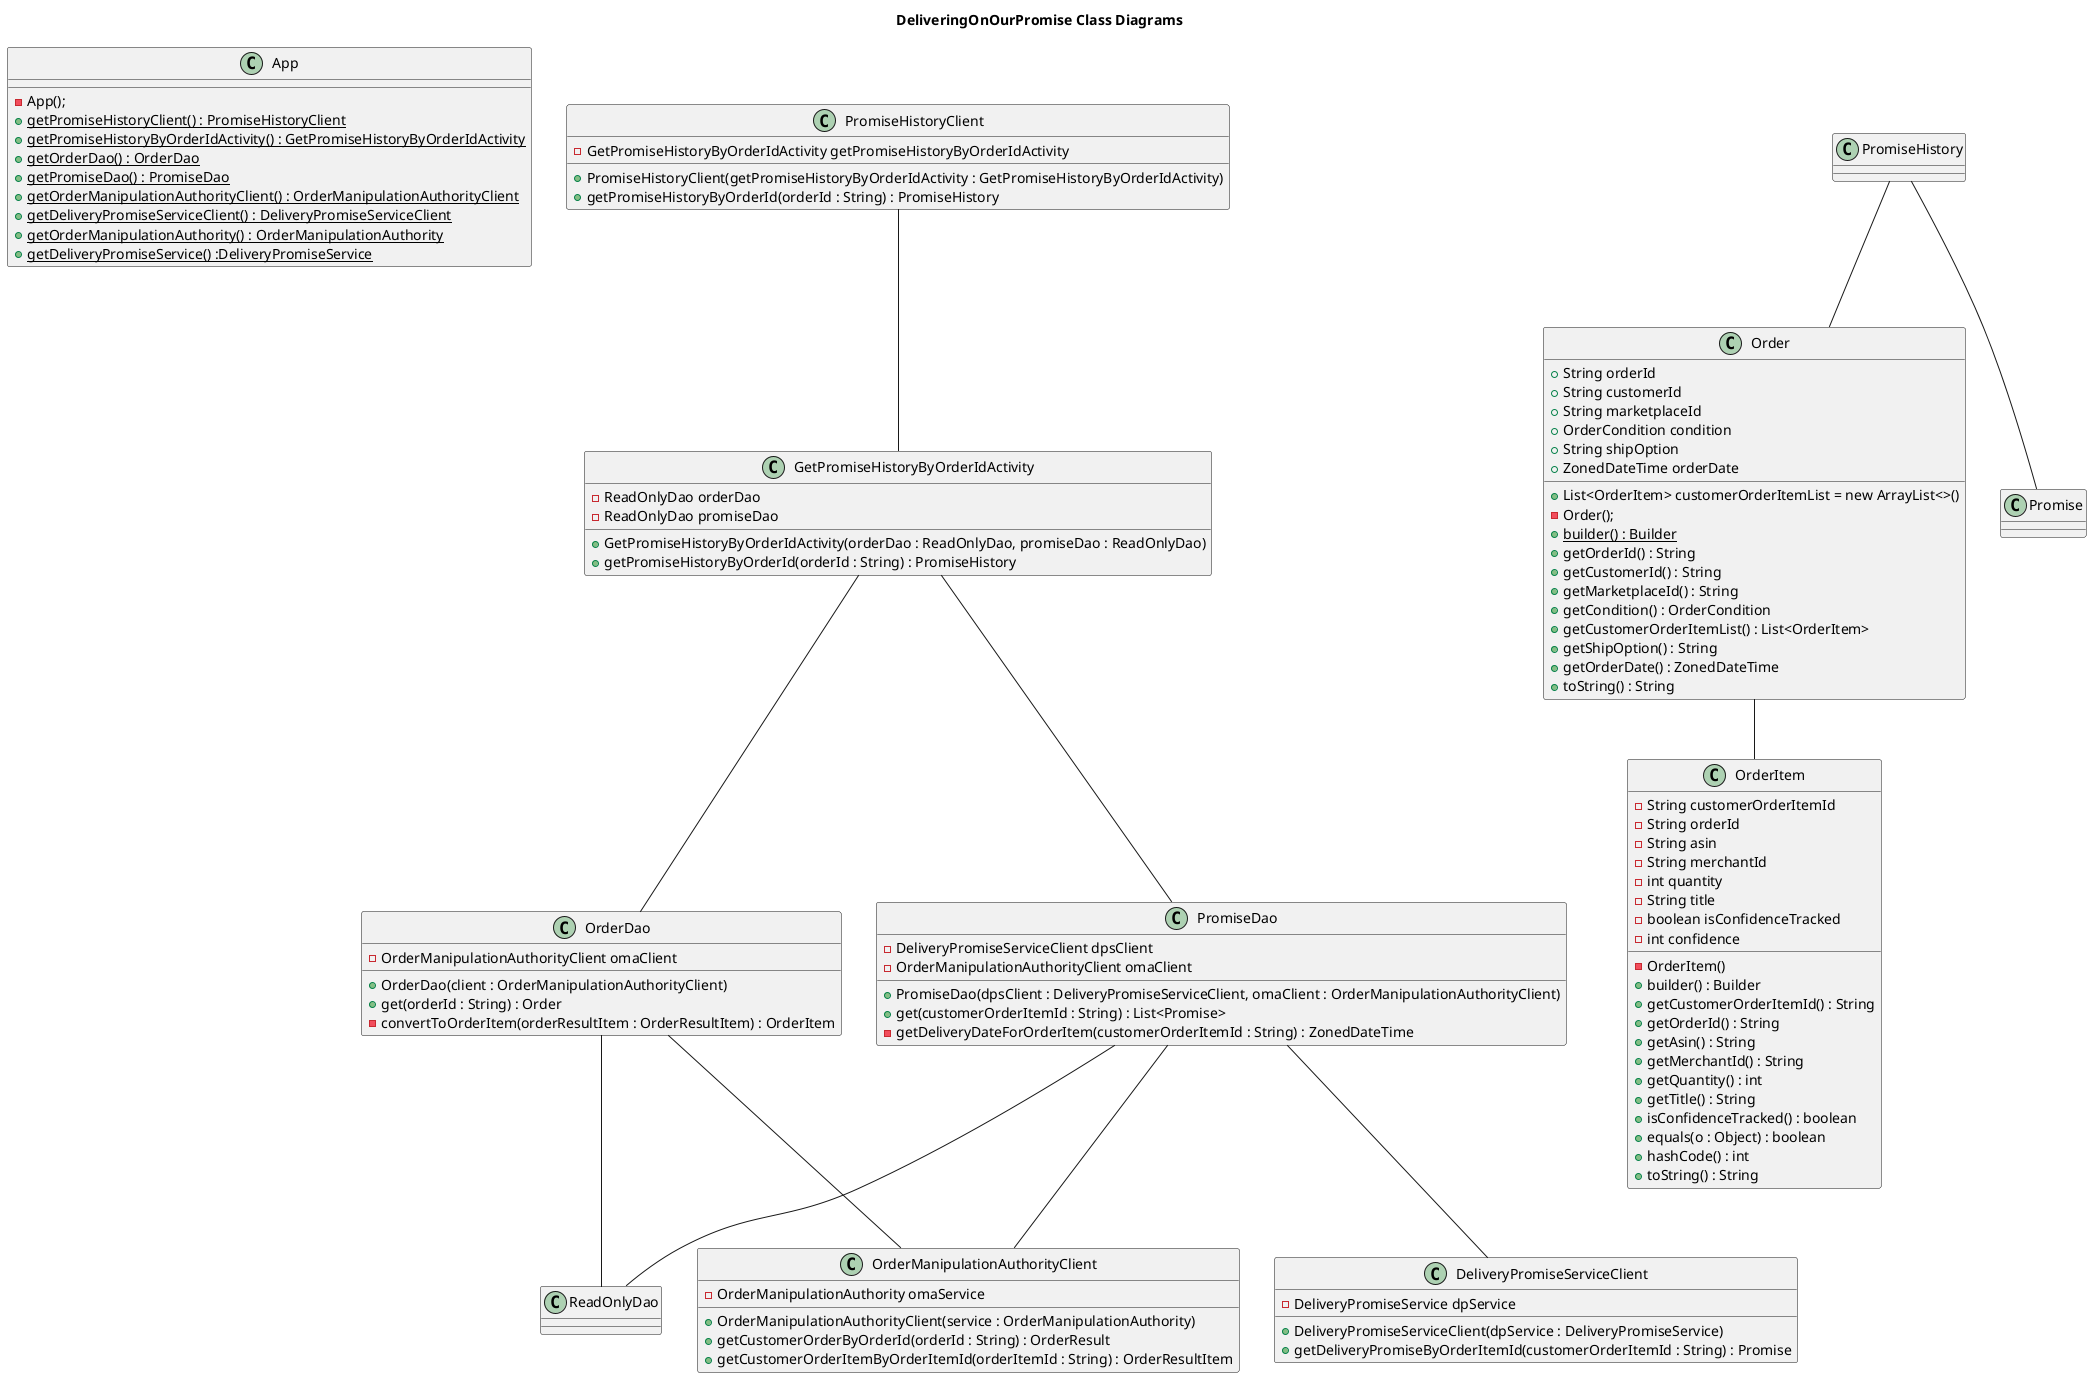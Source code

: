 @startuml
title DeliveringOnOurPromise Class Diagrams

'class Shell{
'    + {static final} String SHOW_FIXTURES_FLAG
'    - {static final} String CONTINUE_PROMPT
'    - {static final} Collection<String> VALID_YES_NO_ANSWERS
'    - {static final} String ORDER_ID_PROMPT
'    - {static final} String UNKNOWN_ORDER_MESSAGE
'    - {static final} String INLINE_PROMPT
'    -PromiseHistoryClient promiseHistoryClient
'    -ATAUserHandler inputHandler
'    +Shell(promiseHistoryClient : PromiseHistoryClient, userHandler : ATAUserHandler)
'    + {static} main(args : String[]) : void
'    handleUserRequest() : String
'    -renderPromiseHistoryTable(promiseHistory : PromiseHistory) : String
'    -renderOrderTable(order : Order) : String
'    userHasAnotherRequest() : boolean
'    -processCommandLineArgs(args : String[]) : void
'    -renderFixtures() : String
'}

class App {
    -App();
    + {static} getPromiseHistoryClient() : PromiseHistoryClient
    + {static} getPromiseHistoryByOrderIdActivity() : GetPromiseHistoryByOrderIdActivity
    + {static} getOrderDao() : OrderDao
    + {static} getPromiseDao() : PromiseDao
    + {static} getOrderManipulationAuthorityClient() : OrderManipulationAuthorityClient
    + {static} getDeliveryPromiseServiceClient() : DeliveryPromiseServiceClient
    + {static} getOrderManipulationAuthority() : OrderManipulationAuthority
    + {static} getDeliveryPromiseService() :DeliveryPromiseService
}

class GetPromiseHistoryByOrderIdActivity{
    -ReadOnlyDao orderDao
    -ReadOnlyDao promiseDao
    +GetPromiseHistoryByOrderIdActivity(orderDao : ReadOnlyDao, promiseDao : ReadOnlyDao)
    +getPromiseHistoryByOrderId(orderId : String) : PromiseHistory
}

class OrderDao{
    -OrderManipulationAuthorityClient omaClient
    +OrderDao(client : OrderManipulationAuthorityClient)
    +get(orderId : String) : Order
    -convertToOrderItem(orderResultItem : OrderResultItem) : OrderItem
}

class PromiseDao{
    -DeliveryPromiseServiceClient dpsClient
    -OrderManipulationAuthorityClient omaClient
    +PromiseDao(dpsClient : DeliveryPromiseServiceClient, omaClient : OrderManipulationAuthorityClient)
    +get(customerOrderItemId : String) : List<Promise>
    -getDeliveryDateForOrderItem(customerOrderItemId : String) : ZonedDateTime
}

class OrderManipulationAuthorityClient{
    -OrderManipulationAuthority omaService
    +OrderManipulationAuthorityClient(service : OrderManipulationAuthority)
    +getCustomerOrderByOrderId(orderId : String) : OrderResult
    +getCustomerOrderItemByOrderItemId(orderItemId : String) : OrderResultItem
}

class DeliveryPromiseServiceClient{
    -DeliveryPromiseService dpService
    +DeliveryPromiseServiceClient(dpService : DeliveryPromiseService)
    +getDeliveryPromiseByOrderItemId(customerOrderItemId : String) : Promise
}

class PromiseHistoryClient{
    -GetPromiseHistoryByOrderIdActivity getPromiseHistoryByOrderIdActivity
    +PromiseHistoryClient(getPromiseHistoryByOrderIdActivity : GetPromiseHistoryByOrderIdActivity)
    +getPromiseHistoryByOrderId(orderId : String) : PromiseHistory
}

class Order {
    +String orderId
    +String customerId
    +String marketplaceId
    +OrderCondition condition
    +List<OrderItem> customerOrderItemList = new ArrayList<>()
    +String shipOption
    +ZonedDateTime orderDate
    -Order();
    + {static} builder() : Builder
    +getOrderId() : String
    +getCustomerId() : String
    +getMarketplaceId() : String
    +getCondition() : OrderCondition
    +getCustomerOrderItemList() : List<OrderItem>
    +getShipOption() : String
    +getOrderDate() : ZonedDateTime
    +toString() : String
}

class OrderItem{
    -String customerOrderItemId
    -String orderId
    -String asin
    -String merchantId
    -int quantity
    -String title
    -boolean isConfidenceTracked
    -int confidence
    -OrderItem()
    +builder() : Builder
    +getCustomerOrderItemId() : String
    +getOrderId() : String
    +getAsin() : String
    +getMerchantId() : String
    +getQuantity() : int
    +getTitle() : String
    +isConfidenceTracked() : boolean
    +equals(o : Object) : boolean
    +hashCode() : int
    +toString() : String
}

PromiseHistoryClient -- GetPromiseHistoryByOrderIdActivity
GetPromiseHistoryByOrderIdActivity -- OrderDao
GetPromiseHistoryByOrderIdActivity -- PromiseDao
OrderDao -- OrderManipulationAuthorityClient
PromiseDao -- OrderManipulationAuthorityClient
PromiseDao -- DeliveryPromiseServiceClient
PromiseDao -- ReadOnlyDao
OrderDao -- ReadOnlyDao
Order -- OrderItem
PromiseHistory -- Promise
PromiseHistory -- Order

@enduml
